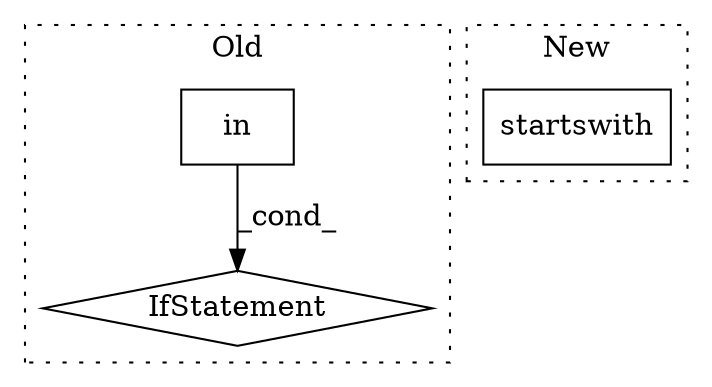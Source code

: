 digraph G {
subgraph cluster0 {
1 [label="in" a="105" s="1765" l="19" shape="box"];
3 [label="IfStatement" a="25" s="1755,1784" l="10,2" shape="diamond"];
label = "Old";
style="dotted";
}
subgraph cluster1 {
2 [label="startswith" a="32" s="1696,1718" l="11,1" shape="box"];
label = "New";
style="dotted";
}
1 -> 3 [label="_cond_"];
}